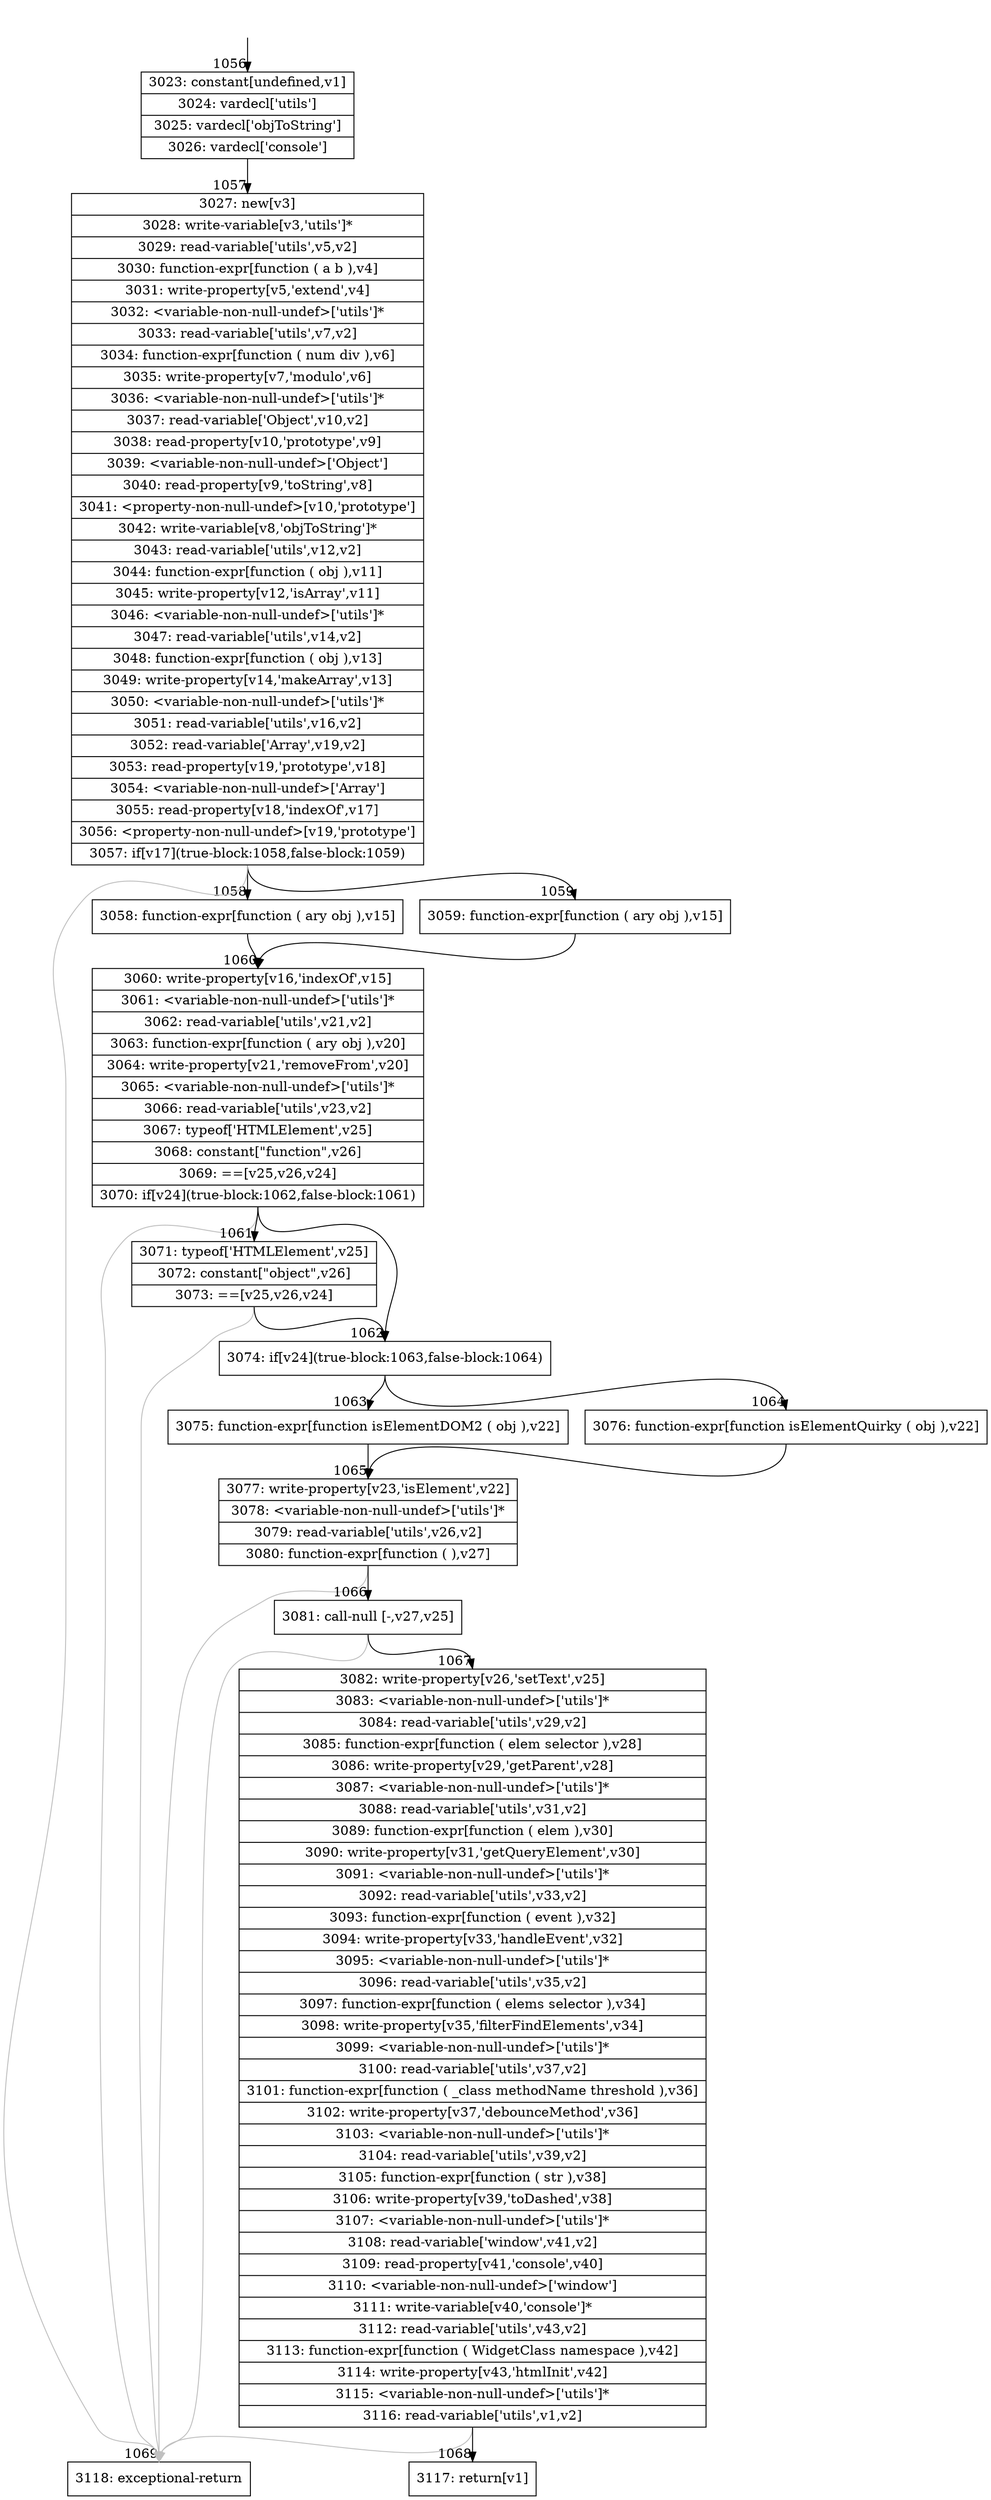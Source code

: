 digraph {
rankdir="TD"
BB_entry75[shape=none,label=""];
BB_entry75 -> BB1056 [tailport=s, headport=n, headlabel="    1056"]
BB1056 [shape=record label="{3023: constant[undefined,v1]|3024: vardecl['utils']|3025: vardecl['objToString']|3026: vardecl['console']}" ] 
BB1056 -> BB1057 [tailport=s, headport=n, headlabel="      1057"]
BB1057 [shape=record label="{3027: new[v3]|3028: write-variable[v3,'utils']*|3029: read-variable['utils',v5,v2]|3030: function-expr[function ( a b ),v4]|3031: write-property[v5,'extend',v4]|3032: \<variable-non-null-undef\>['utils']*|3033: read-variable['utils',v7,v2]|3034: function-expr[function ( num div ),v6]|3035: write-property[v7,'modulo',v6]|3036: \<variable-non-null-undef\>['utils']*|3037: read-variable['Object',v10,v2]|3038: read-property[v10,'prototype',v9]|3039: \<variable-non-null-undef\>['Object']|3040: read-property[v9,'toString',v8]|3041: \<property-non-null-undef\>[v10,'prototype']|3042: write-variable[v8,'objToString']*|3043: read-variable['utils',v12,v2]|3044: function-expr[function ( obj ),v11]|3045: write-property[v12,'isArray',v11]|3046: \<variable-non-null-undef\>['utils']*|3047: read-variable['utils',v14,v2]|3048: function-expr[function ( obj ),v13]|3049: write-property[v14,'makeArray',v13]|3050: \<variable-non-null-undef\>['utils']*|3051: read-variable['utils',v16,v2]|3052: read-variable['Array',v19,v2]|3053: read-property[v19,'prototype',v18]|3054: \<variable-non-null-undef\>['Array']|3055: read-property[v18,'indexOf',v17]|3056: \<property-non-null-undef\>[v19,'prototype']|3057: if[v17](true-block:1058,false-block:1059)}" ] 
BB1057 -> BB1058 [tailport=s, headport=n, headlabel="      1058"]
BB1057 -> BB1059 [tailport=s, headport=n, headlabel="      1059"]
BB1057 -> BB1069 [tailport=s, headport=n, color=gray, headlabel="      1069"]
BB1058 [shape=record label="{3058: function-expr[function ( ary obj ),v15]}" ] 
BB1058 -> BB1060 [tailport=s, headport=n, headlabel="      1060"]
BB1059 [shape=record label="{3059: function-expr[function ( ary obj ),v15]}" ] 
BB1059 -> BB1060 [tailport=s, headport=n]
BB1060 [shape=record label="{3060: write-property[v16,'indexOf',v15]|3061: \<variable-non-null-undef\>['utils']*|3062: read-variable['utils',v21,v2]|3063: function-expr[function ( ary obj ),v20]|3064: write-property[v21,'removeFrom',v20]|3065: \<variable-non-null-undef\>['utils']*|3066: read-variable['utils',v23,v2]|3067: typeof['HTMLElement',v25]|3068: constant[\"function\",v26]|3069: ==[v25,v26,v24]|3070: if[v24](true-block:1062,false-block:1061)}" ] 
BB1060 -> BB1062 [tailport=s, headport=n, headlabel="      1062"]
BB1060 -> BB1061 [tailport=s, headport=n, headlabel="      1061"]
BB1060 -> BB1069 [tailport=s, headport=n, color=gray]
BB1061 [shape=record label="{3071: typeof['HTMLElement',v25]|3072: constant[\"object\",v26]|3073: ==[v25,v26,v24]}" ] 
BB1061 -> BB1062 [tailport=s, headport=n]
BB1061 -> BB1069 [tailport=s, headport=n, color=gray]
BB1062 [shape=record label="{3074: if[v24](true-block:1063,false-block:1064)}" ] 
BB1062 -> BB1063 [tailport=s, headport=n, headlabel="      1063"]
BB1062 -> BB1064 [tailport=s, headport=n, headlabel="      1064"]
BB1063 [shape=record label="{3075: function-expr[function isElementDOM2 ( obj ),v22]}" ] 
BB1063 -> BB1065 [tailport=s, headport=n, headlabel="      1065"]
BB1064 [shape=record label="{3076: function-expr[function isElementQuirky ( obj ),v22]}" ] 
BB1064 -> BB1065 [tailport=s, headport=n]
BB1065 [shape=record label="{3077: write-property[v23,'isElement',v22]|3078: \<variable-non-null-undef\>['utils']*|3079: read-variable['utils',v26,v2]|3080: function-expr[function ( ),v27]}" ] 
BB1065 -> BB1066 [tailport=s, headport=n, headlabel="      1066"]
BB1065 -> BB1069 [tailport=s, headport=n, color=gray]
BB1066 [shape=record label="{3081: call-null [-,v27,v25]}" ] 
BB1066 -> BB1067 [tailport=s, headport=n, headlabel="      1067"]
BB1066 -> BB1069 [tailport=s, headport=n, color=gray]
BB1067 [shape=record label="{3082: write-property[v26,'setText',v25]|3083: \<variable-non-null-undef\>['utils']*|3084: read-variable['utils',v29,v2]|3085: function-expr[function ( elem selector ),v28]|3086: write-property[v29,'getParent',v28]|3087: \<variable-non-null-undef\>['utils']*|3088: read-variable['utils',v31,v2]|3089: function-expr[function ( elem ),v30]|3090: write-property[v31,'getQueryElement',v30]|3091: \<variable-non-null-undef\>['utils']*|3092: read-variable['utils',v33,v2]|3093: function-expr[function ( event ),v32]|3094: write-property[v33,'handleEvent',v32]|3095: \<variable-non-null-undef\>['utils']*|3096: read-variable['utils',v35,v2]|3097: function-expr[function ( elems selector ),v34]|3098: write-property[v35,'filterFindElements',v34]|3099: \<variable-non-null-undef\>['utils']*|3100: read-variable['utils',v37,v2]|3101: function-expr[function ( _class methodName threshold ),v36]|3102: write-property[v37,'debounceMethod',v36]|3103: \<variable-non-null-undef\>['utils']*|3104: read-variable['utils',v39,v2]|3105: function-expr[function ( str ),v38]|3106: write-property[v39,'toDashed',v38]|3107: \<variable-non-null-undef\>['utils']*|3108: read-variable['window',v41,v2]|3109: read-property[v41,'console',v40]|3110: \<variable-non-null-undef\>['window']|3111: write-variable[v40,'console']*|3112: read-variable['utils',v43,v2]|3113: function-expr[function ( WidgetClass namespace ),v42]|3114: write-property[v43,'htmlInit',v42]|3115: \<variable-non-null-undef\>['utils']*|3116: read-variable['utils',v1,v2]}" ] 
BB1067 -> BB1068 [tailport=s, headport=n, headlabel="      1068"]
BB1067 -> BB1069 [tailport=s, headport=n, color=gray]
BB1068 [shape=record label="{3117: return[v1]}" ] 
BB1069 [shape=record label="{3118: exceptional-return}" ] 
//#$~ 1470
}
